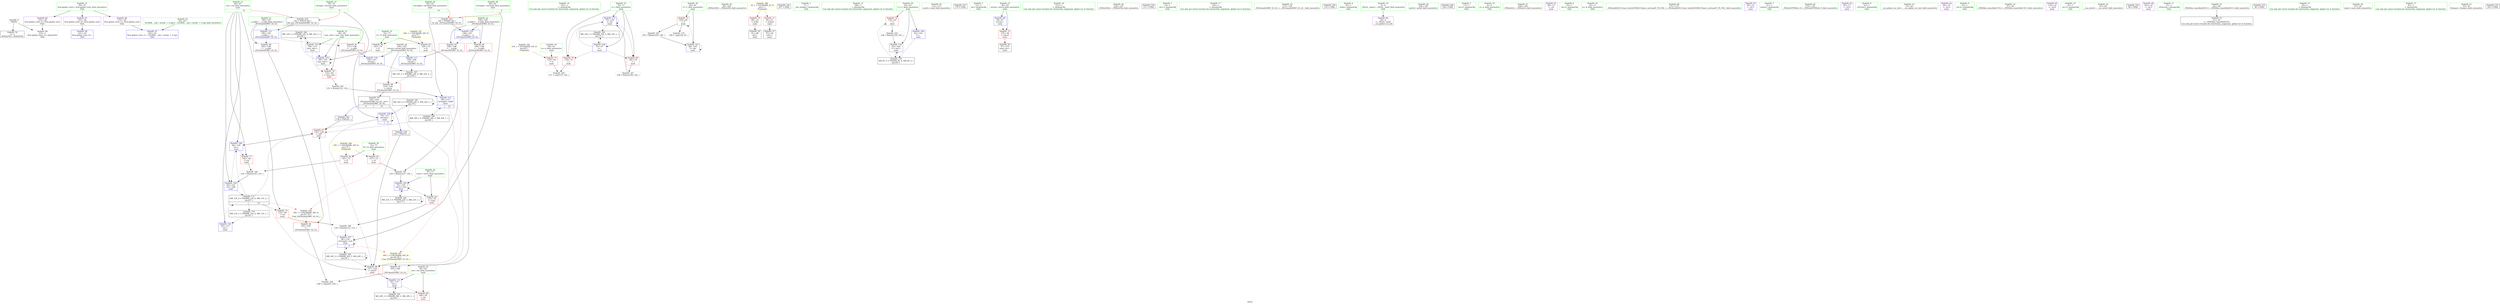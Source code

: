 digraph "SVFG" {
	label="SVFG";

	Node0x556ab51ee720 [shape=record,color=grey,label="{NodeID: 0\nNullPtr}"];
	Node0x556ab51ee720 -> Node0x556ab52098e0[style=solid];
	Node0x556ab51ee720 -> Node0x556ab5208d60[style=solid];
	Node0x556ab5218a40 [shape=record,color=black,label="{NodeID: 180\nMR_14V_2 = PHI(MR_14V_4, MR_14V_1, )\npts\{69 \}\n}"];
	Node0x556ab5218a40 -> Node0x556ab52091a0[style=dashed];
	Node0x556ab5208c60 [shape=record,color=blue,label="{NodeID: 97\n232\<--30\nllvm.global_ctors_1\<--_GLOBAL__sub_I_wotok._1_0.cpp\nGlob }"];
	Node0x556ab52063f0 [shape=record,color=green,label="{NodeID: 14\n102\<--1\n\<--dummyObj\nCan only get source location for instruction, argument, global var or function.}"];
	Node0x556ab5208800 [shape=record,color=blue,label="{NodeID: 111\n70\<--149\ni\<--inc\nmain\n}"];
	Node0x556ab5208800 -> Node0x556ab520ae20[style=dashed];
	Node0x556ab5208800 -> Node0x556ab520aef0[style=dashed];
	Node0x556ab5208800 -> Node0x556ab5208800[style=dashed];
	Node0x556ab5208800 -> Node0x556ab5218f40[style=dashed];
	Node0x556ab52071c0 [shape=record,color=green,label="{NodeID: 28\n60\<--61\nT\<--T_field_insensitive\nmain\n}"];
	Node0x556ab52071c0 -> Node0x556ab520a940[style=solid];
	Node0x556ab52071c0 -> Node0x556ab5209000[style=solid];
	Node0x556ab5207d50 [shape=record,color=green,label="{NodeID: 42\n99\<--100\n_ZNSirsERi\<--_ZNSirsERi_field_insensitive\n}"];
	Node0x556ab5209ae0 [shape=record,color=black,label="{NodeID: 56\n91\<--88\ncall\<--\nmain\n}"];
	Node0x556ab522a360 [shape=record,color=black,label="{NodeID: 236\n167 = PHI()\n}"];
	Node0x556ab520a6d0 [shape=record,color=red,label="{NodeID: 70\n88\<--16\n\<--stdin\nmain\n}"];
	Node0x556ab520a6d0 -> Node0x556ab5209ae0[style=solid];
	Node0x556ab5210d20 [shape=record,color=grey,label="{NodeID: 167\n149 = Binary(148, 102, )\n}"];
	Node0x556ab5210d20 -> Node0x556ab5208800[style=solid];
	Node0x556ab520b230 [shape=record,color=red,label="{NodeID: 84\n145\<--74\n\<--E\nmain\n}"];
	Node0x556ab520b230 -> Node0x556ab5208730[style=solid];
	Node0x556ab51ee7b0 [shape=record,color=green,label="{NodeID: 1\n7\<--1\n__dso_handle\<--dummyObj\nGlob }"];
	Node0x556ab5218f40 [shape=record,color=black,label="{NodeID: 181\nMR_16V_2 = PHI(MR_16V_4, MR_16V_1, )\npts\{71 \}\n}"];
	Node0x556ab5218f40 -> Node0x556ab5209270[style=dashed];
	Node0x556ab5208d60 [shape=record,color=blue, style = dotted,label="{NodeID: 98\n233\<--3\nllvm.global_ctors_2\<--dummyVal\nGlob }"];
	Node0x556ab52064f0 [shape=record,color=green,label="{NodeID: 15\n106\<--1\n\<--dummyObj\nCan only get source location for instruction, argument, global var or function.}"];
	Node0x556ab52088d0 [shape=record,color=blue,label="{NodeID: 112\n84\<--153\nref.tmp8\<--add9\nmain\n|{|<s2>10}}"];
	Node0x556ab52088d0 -> Node0x556ab520b570[style=dashed];
	Node0x556ab52088d0 -> Node0x556ab521a840[style=dashed];
	Node0x556ab52088d0:s2 -> Node0x556ab521e580[style=dashed,color=red];
	Node0x556ab5207290 [shape=record,color=green,label="{NodeID: 29\n62\<--63\nC\<--C_field_insensitive\nmain\n}"];
	Node0x556ab5207290 -> Node0x556ab520aa10[style=solid];
	Node0x556ab5207290 -> Node0x556ab5208f30[style=solid];
	Node0x556ab5207290 -> Node0x556ab5208a70[style=solid];
	Node0x556ab5207e50 [shape=record,color=green,label="{NodeID: 43\n112\<--113\nscanf\<--scanf_field_insensitive\n}"];
	Node0x556ab5209bb0 [shape=record,color=black,label="{NodeID: 57\n97\<--94\ncall1\<--\nmain\n}"];
	Node0x556ab522a430 [shape=record,color=black,label="{NodeID: 237\n170 = PHI()\n}"];
	Node0x556ab520a7a0 [shape=record,color=red,label="{NodeID: 71\n94\<--21\n\<--stdout\nmain\n}"];
	Node0x556ab520a7a0 -> Node0x556ab5209bb0[style=solid];
	Node0x556ab5210ea0 [shape=record,color=grey,label="{NodeID: 168\n206 = cmp(203, 205, )\n}"];
	Node0x556ab520b300 [shape=record,color=red,label="{NodeID: 85\n133\<--76\n\<--votes\nmain\n}"];
	Node0x556ab520b300 -> Node0x556ab52108a0[style=solid];
	Node0x556ab5205470 [shape=record,color=green,label="{NodeID: 2\n12\<--1\n.str\<--dummyObj\nGlob }"];
	Node0x556ab5219440 [shape=record,color=black,label="{NodeID: 182\nMR_22V_2 = PHI(MR_22V_3, MR_22V_1, )\npts\{77 \}\n}"];
	Node0x556ab5219440 -> Node0x556ab5208320[style=dashed];
	Node0x556ab5219440 -> Node0x556ab5219440[style=dashed];
	Node0x556ab5208e60 [shape=record,color=blue,label="{NodeID: 99\n58\<--87\nretval\<--\nmain\n}"];
	Node0x556ab5208e60 -> Node0x556ab520a870[style=dashed];
	Node0x556ab52065f0 [shape=record,color=green,label="{NodeID: 16\n115\<--1\n\<--dummyObj\nCan only get source location for instruction, argument, global var or function.}"];
	Node0x556ab520bf70 [shape=record,color=yellow,style=double,label="{NodeID: 196\n18V_1 = ENCHI(MR_18V_0)\npts\{73 \}\nFun[main]}"];
	Node0x556ab520bf70 -> Node0x556ab520afc0[style=dashed];
	Node0x556ab520bf70 -> Node0x556ab520b090[style=dashed];
	Node0x556ab52089a0 [shape=record,color=blue,label="{NodeID: 113\n82\<--157\nres\<--\nmain\n}"];
	Node0x556ab52089a0 -> Node0x556ab520b3d0[style=dashed];
	Node0x556ab52089a0 -> Node0x556ab521a340[style=dashed];
	Node0x556ab5207360 [shape=record,color=green,label="{NodeID: 30\n64\<--65\nn\<--n_field_insensitive\nmain\n}"];
	Node0x556ab5207360 -> Node0x556ab520aae0[style=solid];
	Node0x556ab5207f50 [shape=record,color=green,label="{NodeID: 44\n124\<--125\n_ZNSirsERx\<--_ZNSirsERx_field_insensitive\n}"];
	Node0x556ab5209c80 [shape=record,color=black,label="{NodeID: 58\n57\<--176\nmain_ret\<--\nmain\n}"];
	Node0x556ab522a500 [shape=record,color=black,label="{NodeID: 238\n111 = PHI()\n}"];
	Node0x556ab520a870 [shape=record,color=red,label="{NodeID: 72\n176\<--58\n\<--retval\nmain\n}"];
	Node0x556ab520a870 -> Node0x556ab5209c80[style=solid];
	Node0x556ab5211020 [shape=record,color=grey,label="{NodeID: 169\n121 = cmp(119, 120, )\n}"];
	Node0x556ab520b3d0 [shape=record,color=red,label="{NodeID: 86\n166\<--82\n\<--res\nmain\n}"];
	Node0x556ab5205500 [shape=record,color=green,label="{NodeID: 3\n14\<--1\n.str.1\<--dummyObj\nGlob }"];
	Node0x556ab5219940 [shape=record,color=black,label="{NodeID: 183\nMR_24V_2 = PHI(MR_24V_3, MR_24V_1, )\npts\{79 \}\n}"];
	Node0x556ab5219940 -> Node0x556ab520b570[style=dashed];
	Node0x556ab5219940 -> Node0x556ab52083f0[style=dashed];
	Node0x556ab5219940 -> Node0x556ab5219940[style=dashed];
	Node0x556ab5208f30 [shape=record,color=blue,label="{NodeID: 100\n62\<--102\nC\<--\nmain\n}"];
	Node0x556ab5208f30 -> Node0x556ab5218040[style=dashed];
	Node0x556ab52066f0 [shape=record,color=green,label="{NodeID: 17\n154\<--1\n\<--dummyObj\nCan only get source location for instruction, argument, global var or function.}"];
	Node0x556ab520c050 [shape=record,color=yellow,style=double,label="{NodeID: 197\n20V_1 = ENCHI(MR_20V_0)\npts\{75 \}\nFun[main]}"];
	Node0x556ab520c050 -> Node0x556ab520b160[style=dashed];
	Node0x556ab520c050 -> Node0x556ab520b230[style=dashed];
	Node0x556ab5208a70 [shape=record,color=blue,label="{NodeID: 114\n62\<--160\nC\<--inc11\nmain\n}"];
	Node0x556ab5208a70 -> Node0x556ab5218040[style=dashed];
	Node0x556ab5207430 [shape=record,color=green,label="{NodeID: 31\n66\<--67\ncur\<--cur_field_insensitive\nmain\n|{|<s5>10}}"];
	Node0x556ab5207430 -> Node0x556ab520abb0[style=solid];
	Node0x556ab5207430 -> Node0x556ab520ac80[style=solid];
	Node0x556ab5207430 -> Node0x556ab52090d0[style=solid];
	Node0x556ab5207430 -> Node0x556ab5208590[style=solid];
	Node0x556ab5207430 -> Node0x556ab5208660[style=solid];
	Node0x556ab5207430:s5 -> Node0x556ab522a990[style=solid,color=red];
	Node0x556ab5208050 [shape=record,color=green,label="{NodeID: 45\n137\<--138\n_ZSt3maxIxERKT_S2_S2_\<--_ZSt3maxIxERKT_S2_S2__field_insensitive\n}"];
	Node0x556ab5209d50 [shape=record,color=black,label="{NodeID: 59\n191\<--214\n_ZSt3maxIxERKT_S2_S2__ret\<--\n_ZSt3maxIxERKT_S2_S2_\n|{<s0>9|<s1>10}}"];
	Node0x556ab5209d50:s0 -> Node0x556ab522a7d0[style=solid,color=blue];
	Node0x556ab5209d50:s1 -> Node0x556ab522a0a0[style=solid,color=blue];
	Node0x556ab522a5d0 [shape=record,color=black,label="{NodeID: 239\n123 = PHI()\n}"];
	Node0x556ab520a940 [shape=record,color=red,label="{NodeID: 73\n104\<--60\n\<--T\nmain\n}"];
	Node0x556ab520a940 -> Node0x556ab5210a20[style=solid];
	Node0x556ab520a940 -> Node0x556ab52111a0[style=solid];
	Node0x556ab52111a0 [shape=record,color=grey,label="{NodeID: 170\n108 = cmp(104, 87, )\n}"];
	Node0x556ab520b4a0 [shape=record,color=red,label="{NodeID: 87\n139\<--136\n\<--call7\nmain\n}"];
	Node0x556ab520b4a0 -> Node0x556ab5208590[style=solid];
	Node0x556ab5205590 [shape=record,color=green,label="{NodeID: 4\n16\<--1\nstdin\<--dummyObj\nGlob }"];
	Node0x556ab5219e40 [shape=record,color=black,label="{NodeID: 184\nMR_26V_2 = PHI(MR_26V_3, MR_26V_1, )\npts\{81 \}\n}"];
	Node0x556ab5219e40 -> Node0x556ab520b570[style=dashed];
	Node0x556ab5219e40 -> Node0x556ab52084c0[style=dashed];
	Node0x556ab5219e40 -> Node0x556ab5219e40[style=dashed];
	Node0x556ab5209000 [shape=record,color=blue,label="{NodeID: 101\n60\<--105\nT\<--dec\nmain\n}"];
	Node0x556ab5209000 -> Node0x556ab520a940[style=dashed];
	Node0x556ab5209000 -> Node0x556ab5209000[style=dashed];
	Node0x556ab52067f0 [shape=record,color=green,label="{NodeID: 18\n4\<--6\n_ZStL8__ioinit\<--_ZStL8__ioinit_field_insensitive\nGlob }"];
	Node0x556ab52067f0 -> Node0x556ab5209e20[style=solid];
	Node0x556ab520dc50 [shape=record,color=blue,label="{NodeID: 115\n196\<--192\n__a.addr\<--__a\n_ZSt3maxIxERKT_S2_S2_\n}"];
	Node0x556ab520dc50 -> Node0x556ab520b710[style=dashed];
	Node0x556ab520dc50 -> Node0x556ab520b7e0[style=dashed];
	Node0x556ab5207500 [shape=record,color=green,label="{NodeID: 32\n68\<--69\nmax_rate\<--max_rate_field_insensitive\nmain\n}"];
	Node0x556ab5207500 -> Node0x556ab520ad50[style=solid];
	Node0x556ab5207500 -> Node0x556ab52091a0[style=solid];
	Node0x556ab5207500 -> Node0x556ab5208730[style=solid];
	Node0x556ab5208150 [shape=record,color=green,label="{NodeID: 46\n164\<--165\nprintf\<--printf_field_insensitive\n}"];
	Node0x556ab5209e20 [shape=record,color=purple,label="{NodeID: 60\n39\<--4\n\<--_ZStL8__ioinit\n__cxx_global_var_init\n}"];
	Node0x556ab522a700 [shape=record,color=black,label="{NodeID: 240\n126 = PHI()\n}"];
	Node0x556ab520aa10 [shape=record,color=red,label="{NodeID: 74\n159\<--62\n\<--C\nmain\n}"];
	Node0x556ab520aa10 -> Node0x556ab5210720[style=solid];
	Node0x556ab5215d40 [shape=record,color=black,label="{NodeID: 171\nMR_12V_4 = PHI(MR_12V_6, MR_12V_3, )\npts\{67 \}\n|{|<s5>10}}"];
	Node0x556ab5215d40 -> Node0x556ab520abb0[style=dashed];
	Node0x556ab5215d40 -> Node0x556ab520b4a0[style=dashed];
	Node0x556ab5215d40 -> Node0x556ab520b570[style=dashed];
	Node0x556ab5215d40 -> Node0x556ab5208590[style=dashed];
	Node0x556ab5215d40 -> Node0x556ab5218540[style=dashed];
	Node0x556ab5215d40:s5 -> Node0x556ab521e4a0[style=dashed,color=red];
	Node0x556ab520b570 [shape=record,color=red,label="{NodeID: 88\n157\<--156\n\<--call10\nmain\n}"];
	Node0x556ab520b570 -> Node0x556ab52089a0[style=solid];
	Node0x556ab5205620 [shape=record,color=green,label="{NodeID: 5\n17\<--1\n.str.2\<--dummyObj\nGlob }"];
	Node0x556ab521a340 [shape=record,color=black,label="{NodeID: 185\nMR_28V_2 = PHI(MR_28V_3, MR_28V_1, )\npts\{83 \}\n}"];
	Node0x556ab521a340 -> Node0x556ab52089a0[style=dashed];
	Node0x556ab52090d0 [shape=record,color=blue,label="{NodeID: 102\n66\<--115\ncur\<--\nmain\n}"];
	Node0x556ab52090d0 -> Node0x556ab5215d40[style=dashed];
	Node0x556ab52068f0 [shape=record,color=green,label="{NodeID: 19\n8\<--9\na\<--a_field_insensitive\nGlob }"];
	Node0x556ab520dd20 [shape=record,color=blue,label="{NodeID: 116\n198\<--193\n__b.addr\<--__b\n_ZSt3maxIxERKT_S2_S2_\n}"];
	Node0x556ab520dd20 -> Node0x556ab520b8b0[style=dashed];
	Node0x556ab520dd20 -> Node0x556ab520b980[style=dashed];
	Node0x556ab52075d0 [shape=record,color=green,label="{NodeID: 33\n70\<--71\ni\<--i_field_insensitive\nmain\n}"];
	Node0x556ab52075d0 -> Node0x556ab520ae20[style=solid];
	Node0x556ab52075d0 -> Node0x556ab520aef0[style=solid];
	Node0x556ab52075d0 -> Node0x556ab5209270[style=solid];
	Node0x556ab52075d0 -> Node0x556ab5208800[style=solid];
	Node0x556ab5208250 [shape=record,color=green,label="{NodeID: 47\n168\<--169\n_ZNSolsEx\<--_ZNSolsEx_field_insensitive\n}"];
	Node0x556ab5209ef0 [shape=record,color=purple,label="{NodeID: 61\n89\<--12\n\<--.str\nmain\n}"];
	Node0x556ab522a7d0 [shape=record,color=black,label="{NodeID: 241\n136 = PHI(191, )\n}"];
	Node0x556ab522a7d0 -> Node0x556ab520b4a0[style=solid];
	Node0x556ab520aae0 [shape=record,color=red,label="{NodeID: 75\n120\<--64\n\<--n\nmain\n}"];
	Node0x556ab520aae0 -> Node0x556ab5211020[style=solid];
	Node0x556ab520b640 [shape=record,color=red,label="{NodeID: 89\n214\<--194\n\<--retval\n_ZSt3maxIxERKT_S2_S2_\n}"];
	Node0x556ab520b640 -> Node0x556ab5209d50[style=solid];
	Node0x556ab5205e60 [shape=record,color=green,label="{NodeID: 6\n19\<--1\n.str.3\<--dummyObj\nGlob }"];
	Node0x556ab521a840 [shape=record,color=black,label="{NodeID: 186\nMR_30V_2 = PHI(MR_30V_3, MR_30V_1, )\npts\{85 \}\n}"];
	Node0x556ab521a840 -> Node0x556ab520b4a0[style=dashed];
	Node0x556ab521a840 -> Node0x556ab52088d0[style=dashed];
	Node0x556ab52091a0 [shape=record,color=blue,label="{NodeID: 103\n68\<--115\nmax_rate\<--\nmain\n}"];
	Node0x556ab52091a0 -> Node0x556ab520ad50[style=dashed];
	Node0x556ab52091a0 -> Node0x556ab5208730[style=dashed];
	Node0x556ab52091a0 -> Node0x556ab5218a40[style=dashed];
	Node0x556ab52069f0 [shape=record,color=green,label="{NodeID: 20\n10\<--11\nb\<--b_field_insensitive\nGlob }"];
	Node0x556ab520ddf0 [shape=record,color=blue,label="{NodeID: 117\n194\<--208\nretval\<--\n_ZSt3maxIxERKT_S2_S2_\n}"];
	Node0x556ab520ddf0 -> Node0x556ab521ad40[style=dashed];
	Node0x556ab52076a0 [shape=record,color=green,label="{NodeID: 34\n72\<--73\nN\<--N_field_insensitive\nmain\n}"];
	Node0x556ab52076a0 -> Node0x556ab520afc0[style=solid];
	Node0x556ab52076a0 -> Node0x556ab520b090[style=solid];
	Node0x556ab5209370 [shape=record,color=green,label="{NodeID: 48\n171\<--172\n_ZSt4endlIcSt11char_traitsIcEERSt13basic_ostreamIT_T0_ES6_\<--_ZSt4endlIcSt11char_traitsIcEERSt13basic_ostreamIT_T0_ES6__field_insensitive\n}"];
	Node0x556ab5209fc0 [shape=record,color=purple,label="{NodeID: 62\n90\<--14\n\<--.str.1\nmain\n}"];
	Node0x556ab522a990 [shape=record,color=black,label="{NodeID: 242\n192 = PHI(78, 66, )\n0th arg _ZSt3maxIxERKT_S2_S2_ }"];
	Node0x556ab522a990 -> Node0x556ab520dc50[style=solid];
	Node0x556ab520abb0 [shape=record,color=red,label="{NodeID: 76\n132\<--66\n\<--cur\nmain\n}"];
	Node0x556ab520abb0 -> Node0x556ab52108a0[style=solid];
	Node0x556ab520b710 [shape=record,color=red,label="{NodeID: 90\n202\<--196\n\<--__a.addr\n_ZSt3maxIxERKT_S2_S2_\n}"];
	Node0x556ab520b710 -> Node0x556ab520ba50[style=solid];
	Node0x556ab5205ef0 [shape=record,color=green,label="{NodeID: 7\n21\<--1\nstdout\<--dummyObj\nGlob }"];
	Node0x556ab521ad40 [shape=record,color=black,label="{NodeID: 187\nMR_32V_3 = PHI(MR_32V_4, MR_32V_2, )\npts\{195 \}\n}"];
	Node0x556ab521ad40 -> Node0x556ab520b640[style=dashed];
	Node0x556ab5209270 [shape=record,color=blue,label="{NodeID: 104\n70\<--87\ni\<--\nmain\n}"];
	Node0x556ab5209270 -> Node0x556ab520ae20[style=dashed];
	Node0x556ab5209270 -> Node0x556ab520aef0[style=dashed];
	Node0x556ab5209270 -> Node0x556ab5208800[style=dashed];
	Node0x556ab5209270 -> Node0x556ab5218f40[style=dashed];
	Node0x556ab5206af0 [shape=record,color=green,label="{NodeID: 21\n28\<--32\nllvm.global_ctors\<--llvm.global_ctors_field_insensitive\nGlob }"];
	Node0x556ab5206af0 -> Node0x556ab520a3d0[style=solid];
	Node0x556ab5206af0 -> Node0x556ab520a4d0[style=solid];
	Node0x556ab5206af0 -> Node0x556ab520a5d0[style=solid];
	Node0x556ab520dec0 [shape=record,color=blue,label="{NodeID: 118\n194\<--211\nretval\<--\n_ZSt3maxIxERKT_S2_S2_\n}"];
	Node0x556ab520dec0 -> Node0x556ab521ad40[style=dashed];
	Node0x556ab5207770 [shape=record,color=green,label="{NodeID: 35\n74\<--75\nE\<--E_field_insensitive\nmain\n}"];
	Node0x556ab5207770 -> Node0x556ab520b160[style=solid];
	Node0x556ab5207770 -> Node0x556ab520b230[style=solid];
	Node0x556ab5209470 [shape=record,color=green,label="{NodeID: 49\n173\<--174\n_ZNSolsEPFRSoS_E\<--_ZNSolsEPFRSoS_E_field_insensitive\n}"];
	Node0x556ab520a090 [shape=record,color=purple,label="{NodeID: 63\n95\<--17\n\<--.str.2\nmain\n}"];
	Node0x556ab522aba0 [shape=record,color=black,label="{NodeID: 243\n193 = PHI(80, 84, )\n1st arg _ZSt3maxIxERKT_S2_S2_ }"];
	Node0x556ab522aba0 -> Node0x556ab520dd20[style=solid];
	Node0x556ab520ac80 [shape=record,color=red,label="{NodeID: 77\n142\<--66\n\<--cur\nmain\n}"];
	Node0x556ab520ac80 -> Node0x556ab5210ba0[style=solid];
	Node0x556ab520b7e0 [shape=record,color=red,label="{NodeID: 91\n211\<--196\n\<--__a.addr\n_ZSt3maxIxERKT_S2_S2_\n}"];
	Node0x556ab520b7e0 -> Node0x556ab520dec0[style=solid];
	Node0x556ab5205f80 [shape=record,color=green,label="{NodeID: 8\n22\<--1\n_ZSt3cin\<--dummyObj\nGlob }"];
	Node0x556ab521b240 [shape=record,color=yellow,style=double,label="{NodeID: 188\n2V_1 = ENCHI(MR_2V_0)\npts\{1 \}\nFun[main]}"];
	Node0x556ab521b240 -> Node0x556ab520a6d0[style=dashed];
	Node0x556ab521b240 -> Node0x556ab520a7a0[style=dashed];
	Node0x556ab5208320 [shape=record,color=blue,label="{NodeID: 105\n76\<--129\nvotes\<--mul\nmain\n}"];
	Node0x556ab5208320 -> Node0x556ab520b300[style=dashed];
	Node0x556ab5208320 -> Node0x556ab5208320[style=dashed];
	Node0x556ab5208320 -> Node0x556ab5219440[style=dashed];
	Node0x556ab5206bf0 [shape=record,color=green,label="{NodeID: 22\n33\<--34\n__cxx_global_var_init\<--__cxx_global_var_init_field_insensitive\n}"];
	Node0x556ab5207840 [shape=record,color=green,label="{NodeID: 36\n76\<--77\nvotes\<--votes_field_insensitive\nmain\n}"];
	Node0x556ab5207840 -> Node0x556ab520b300[style=solid];
	Node0x556ab5207840 -> Node0x556ab5208320[style=solid];
	Node0x556ab5209570 [shape=record,color=green,label="{NodeID: 50\n194\<--195\nretval\<--retval_field_insensitive\n_ZSt3maxIxERKT_S2_S2_\n}"];
	Node0x556ab5209570 -> Node0x556ab520b640[style=solid];
	Node0x556ab5209570 -> Node0x556ab520ddf0[style=solid];
	Node0x556ab5209570 -> Node0x556ab520dec0[style=solid];
	Node0x556ab520a160 [shape=record,color=purple,label="{NodeID: 64\n96\<--19\n\<--.str.3\nmain\n}"];
	Node0x556ab5210420 [shape=record,color=grey,label="{NodeID: 161\n129 = Binary(127, 128, )\n}"];
	Node0x556ab5210420 -> Node0x556ab5208320[style=solid];
	Node0x556ab520ad50 [shape=record,color=red,label="{NodeID: 78\n152\<--68\n\<--max_rate\nmain\n}"];
	Node0x556ab520ad50 -> Node0x556ab52105a0[style=solid];
	Node0x556ab520b8b0 [shape=record,color=red,label="{NodeID: 92\n204\<--198\n\<--__b.addr\n_ZSt3maxIxERKT_S2_S2_\n}"];
	Node0x556ab520b8b0 -> Node0x556ab520bb20[style=solid];
	Node0x556ab5206010 [shape=record,color=green,label="{NodeID: 9\n23\<--1\n.str.4\<--dummyObj\nGlob }"];
	Node0x556ab52083f0 [shape=record,color=blue,label="{NodeID: 106\n78\<--115\nref.tmp\<--\nmain\n|{|<s4>9}}"];
	Node0x556ab52083f0 -> Node0x556ab520b4a0[style=dashed];
	Node0x556ab52083f0 -> Node0x556ab520b570[style=dashed];
	Node0x556ab52083f0 -> Node0x556ab52083f0[style=dashed];
	Node0x556ab52083f0 -> Node0x556ab5219940[style=dashed];
	Node0x556ab52083f0:s4 -> Node0x556ab521e4a0[style=dashed,color=red];
	Node0x556ab5206cf0 [shape=record,color=green,label="{NodeID: 23\n37\<--38\n_ZNSt8ios_base4InitC1Ev\<--_ZNSt8ios_base4InitC1Ev_field_insensitive\n}"];
	Node0x556ab5207910 [shape=record,color=green,label="{NodeID: 37\n78\<--79\nref.tmp\<--ref.tmp_field_insensitive\nmain\n|{|<s1>9}}"];
	Node0x556ab5207910 -> Node0x556ab52083f0[style=solid];
	Node0x556ab5207910:s1 -> Node0x556ab522a990[style=solid,color=red];
	Node0x556ab5209640 [shape=record,color=green,label="{NodeID: 51\n196\<--197\n__a.addr\<--__a.addr_field_insensitive\n_ZSt3maxIxERKT_S2_S2_\n}"];
	Node0x556ab5209640 -> Node0x556ab520b710[style=solid];
	Node0x556ab5209640 -> Node0x556ab520b7e0[style=solid];
	Node0x556ab5209640 -> Node0x556ab520dc50[style=solid];
	Node0x556ab520a230 [shape=record,color=purple,label="{NodeID: 65\n110\<--23\n\<--.str.4\nmain\n}"];
	Node0x556ab52105a0 [shape=record,color=grey,label="{NodeID: 162\n153 = Binary(152, 154, )\n}"];
	Node0x556ab52105a0 -> Node0x556ab52088d0[style=solid];
	Node0x556ab520ae20 [shape=record,color=red,label="{NodeID: 79\n119\<--70\n\<--i\nmain\n}"];
	Node0x556ab520ae20 -> Node0x556ab5211020[style=solid];
	Node0x556ab520b980 [shape=record,color=red,label="{NodeID: 93\n208\<--198\n\<--__b.addr\n_ZSt3maxIxERKT_S2_S2_\n}"];
	Node0x556ab520b980 -> Node0x556ab520ddf0[style=solid];
	Node0x556ab52060a0 [shape=record,color=green,label="{NodeID: 10\n25\<--1\n.str.5\<--dummyObj\nGlob }"];
	Node0x556ab52084c0 [shape=record,color=blue,label="{NodeID: 107\n80\<--134\nref.tmp6\<--sub\nmain\n|{|<s4>9}}"];
	Node0x556ab52084c0 -> Node0x556ab520b4a0[style=dashed];
	Node0x556ab52084c0 -> Node0x556ab520b570[style=dashed];
	Node0x556ab52084c0 -> Node0x556ab52084c0[style=dashed];
	Node0x556ab52084c0 -> Node0x556ab5219e40[style=dashed];
	Node0x556ab52084c0:s4 -> Node0x556ab521e580[style=dashed,color=red];
	Node0x556ab5206df0 [shape=record,color=green,label="{NodeID: 24\n43\<--44\n__cxa_atexit\<--__cxa_atexit_field_insensitive\n}"];
	Node0x556ab52079e0 [shape=record,color=green,label="{NodeID: 38\n80\<--81\nref.tmp6\<--ref.tmp6_field_insensitive\nmain\n|{|<s1>9}}"];
	Node0x556ab52079e0 -> Node0x556ab52084c0[style=solid];
	Node0x556ab52079e0:s1 -> Node0x556ab522aba0[style=solid,color=red];
	Node0x556ab5209710 [shape=record,color=green,label="{NodeID: 52\n198\<--199\n__b.addr\<--__b.addr_field_insensitive\n_ZSt3maxIxERKT_S2_S2_\n}"];
	Node0x556ab5209710 -> Node0x556ab520b8b0[style=solid];
	Node0x556ab5209710 -> Node0x556ab520b980[style=solid];
	Node0x556ab5209710 -> Node0x556ab520dd20[style=solid];
	Node0x556ab4fdc3e0 [shape=record,color=black,label="{NodeID: 232\n98 = PHI()\n}"];
	Node0x556ab520a300 [shape=record,color=purple,label="{NodeID: 66\n162\<--25\n\<--.str.5\nmain\n}"];
	Node0x556ab5210720 [shape=record,color=grey,label="{NodeID: 163\n160 = Binary(159, 102, )\n}"];
	Node0x556ab5210720 -> Node0x556ab5208a70[style=solid];
	Node0x556ab520aef0 [shape=record,color=red,label="{NodeID: 80\n148\<--70\n\<--i\nmain\n}"];
	Node0x556ab520aef0 -> Node0x556ab5210d20[style=solid];
	Node0x556ab520ba50 [shape=record,color=red,label="{NodeID: 94\n203\<--202\n\<--\n_ZSt3maxIxERKT_S2_S2_\n}"];
	Node0x556ab520ba50 -> Node0x556ab5210ea0[style=solid];
	Node0x556ab5206130 [shape=record,color=green,label="{NodeID: 11\n27\<--1\n_ZSt4cout\<--dummyObj\nGlob }"];
	Node0x556ab5208590 [shape=record,color=blue,label="{NodeID: 108\n66\<--139\ncur\<--\nmain\n}"];
	Node0x556ab5208590 -> Node0x556ab520ac80[style=dashed];
	Node0x556ab5208590 -> Node0x556ab5208660[style=dashed];
	Node0x556ab5206ef0 [shape=record,color=green,label="{NodeID: 25\n42\<--48\n_ZNSt8ios_base4InitD1Ev\<--_ZNSt8ios_base4InitD1Ev_field_insensitive\n}"];
	Node0x556ab5206ef0 -> Node0x556ab52099e0[style=solid];
	Node0x556ab5207ab0 [shape=record,color=green,label="{NodeID: 39\n82\<--83\nres\<--res_field_insensitive\nmain\n}"];
	Node0x556ab5207ab0 -> Node0x556ab520b3d0[style=solid];
	Node0x556ab5207ab0 -> Node0x556ab52089a0[style=solid];
	Node0x556ab52097e0 [shape=record,color=green,label="{NodeID: 53\n30\<--227\n_GLOBAL__sub_I_wotok._1_0.cpp\<--_GLOBAL__sub_I_wotok._1_0.cpp_field_insensitive\n}"];
	Node0x556ab52097e0 -> Node0x556ab5208c60[style=solid];
	Node0x556ab5229fa0 [shape=record,color=black,label="{NodeID: 233\n40 = PHI()\n}"];
	Node0x556ab520a3d0 [shape=record,color=purple,label="{NodeID: 67\n231\<--28\nllvm.global_ctors_0\<--llvm.global_ctors\nGlob }"];
	Node0x556ab520a3d0 -> Node0x556ab5208b60[style=solid];
	Node0x556ab52108a0 [shape=record,color=grey,label="{NodeID: 164\n134 = Binary(132, 133, )\n}"];
	Node0x556ab52108a0 -> Node0x556ab52084c0[style=solid];
	Node0x556ab520afc0 [shape=record,color=red,label="{NodeID: 81\n127\<--72\n\<--N\nmain\n}"];
	Node0x556ab520afc0 -> Node0x556ab5210420[style=solid];
	Node0x556ab5218040 [shape=record,color=black,label="{NodeID: 178\nMR_8V_3 = PHI(MR_8V_4, MR_8V_2, )\npts\{63 \}\n}"];
	Node0x556ab5218040 -> Node0x556ab520aa10[style=dashed];
	Node0x556ab5218040 -> Node0x556ab5208a70[style=dashed];
	Node0x556ab520bb20 [shape=record,color=red,label="{NodeID: 95\n205\<--204\n\<--\n_ZSt3maxIxERKT_S2_S2_\n}"];
	Node0x556ab520bb20 -> Node0x556ab5210ea0[style=solid];
	Node0x556ab52061f0 [shape=record,color=green,label="{NodeID: 12\n29\<--1\n\<--dummyObj\nCan only get source location for instruction, argument, global var or function.}"];
	Node0x556ab520bbf0 [shape=record,color=yellow,style=double,label="{NodeID: 192\n10V_1 = ENCHI(MR_10V_0)\npts\{65 \}\nFun[main]}"];
	Node0x556ab520bbf0 -> Node0x556ab520aae0[style=dashed];
	Node0x556ab5208660 [shape=record,color=blue,label="{NodeID: 109\n66\<--143\ncur\<--add\nmain\n}"];
	Node0x556ab5208660 -> Node0x556ab5215d40[style=dashed];
	Node0x556ab5206ff0 [shape=record,color=green,label="{NodeID: 26\n55\<--56\nmain\<--main_field_insensitive\n}"];
	Node0x556ab521e4a0 [shape=record,color=yellow,style=double,label="{NodeID: 206\n38V_1 = ENCHI(MR_38V_0)\npts\{67 79 \}\nFun[_ZSt3maxIxERKT_S2_S2_]}"];
	Node0x556ab521e4a0 -> Node0x556ab520ba50[style=dashed];
	Node0x556ab5207b80 [shape=record,color=green,label="{NodeID: 40\n84\<--85\nref.tmp8\<--ref.tmp8_field_insensitive\nmain\n|{|<s1>10}}"];
	Node0x556ab5207b80 -> Node0x556ab52088d0[style=solid];
	Node0x556ab5207b80:s1 -> Node0x556ab522aba0[style=solid,color=red];
	Node0x556ab52098e0 [shape=record,color=black,label="{NodeID: 54\n2\<--3\ndummyVal\<--dummyVal\n}"];
	Node0x556ab522a0a0 [shape=record,color=black,label="{NodeID: 234\n156 = PHI(191, )\n}"];
	Node0x556ab522a0a0 -> Node0x556ab520b570[style=solid];
	Node0x556ab520a4d0 [shape=record,color=purple,label="{NodeID: 68\n232\<--28\nllvm.global_ctors_1\<--llvm.global_ctors\nGlob }"];
	Node0x556ab520a4d0 -> Node0x556ab5208c60[style=solid];
	Node0x556ab5210a20 [shape=record,color=grey,label="{NodeID: 165\n105 = Binary(104, 106, )\n}"];
	Node0x556ab5210a20 -> Node0x556ab5209000[style=solid];
	Node0x556ab520b090 [shape=record,color=red,label="{NodeID: 82\n141\<--72\n\<--N\nmain\n}"];
	Node0x556ab520b090 -> Node0x556ab5210ba0[style=solid];
	Node0x556ab5218540 [shape=record,color=black,label="{NodeID: 179\nMR_12V_2 = PHI(MR_12V_4, MR_12V_1, )\npts\{67 \}\n}"];
	Node0x556ab5218540 -> Node0x556ab52090d0[style=dashed];
	Node0x556ab5208b60 [shape=record,color=blue,label="{NodeID: 96\n231\<--29\nllvm.global_ctors_0\<--\nGlob }"];
	Node0x556ab52062f0 [shape=record,color=green,label="{NodeID: 13\n87\<--1\n\<--dummyObj\nCan only get source location for instruction, argument, global var or function.}"];
	Node0x556ab5208730 [shape=record,color=blue,label="{NodeID: 110\n68\<--145\nmax_rate\<--\nmain\n}"];
	Node0x556ab5208730 -> Node0x556ab520ad50[style=dashed];
	Node0x556ab5208730 -> Node0x556ab5208730[style=dashed];
	Node0x556ab5208730 -> Node0x556ab5218a40[style=dashed];
	Node0x556ab52070f0 [shape=record,color=green,label="{NodeID: 27\n58\<--59\nretval\<--retval_field_insensitive\nmain\n}"];
	Node0x556ab52070f0 -> Node0x556ab520a870[style=solid];
	Node0x556ab52070f0 -> Node0x556ab5208e60[style=solid];
	Node0x556ab521e580 [shape=record,color=yellow,style=double,label="{NodeID: 207\n40V_1 = ENCHI(MR_40V_0)\npts\{81 85 \}\nFun[_ZSt3maxIxERKT_S2_S2_]}"];
	Node0x556ab521e580 -> Node0x556ab520bb20[style=dashed];
	Node0x556ab5207c50 [shape=record,color=green,label="{NodeID: 41\n92\<--93\nfreopen\<--freopen_field_insensitive\n}"];
	Node0x556ab52099e0 [shape=record,color=black,label="{NodeID: 55\n41\<--42\n\<--_ZNSt8ios_base4InitD1Ev\nCan only get source location for instruction, argument, global var or function.}"];
	Node0x556ab522a290 [shape=record,color=black,label="{NodeID: 235\n163 = PHI()\n}"];
	Node0x556ab520a5d0 [shape=record,color=purple,label="{NodeID: 69\n233\<--28\nllvm.global_ctors_2\<--llvm.global_ctors\nGlob }"];
	Node0x556ab520a5d0 -> Node0x556ab5208d60[style=solid];
	Node0x556ab5210ba0 [shape=record,color=grey,label="{NodeID: 166\n143 = Binary(142, 141, )\n}"];
	Node0x556ab5210ba0 -> Node0x556ab5208660[style=solid];
	Node0x556ab520b160 [shape=record,color=red,label="{NodeID: 83\n128\<--74\n\<--E\nmain\n}"];
	Node0x556ab520b160 -> Node0x556ab5210420[style=solid];
}
